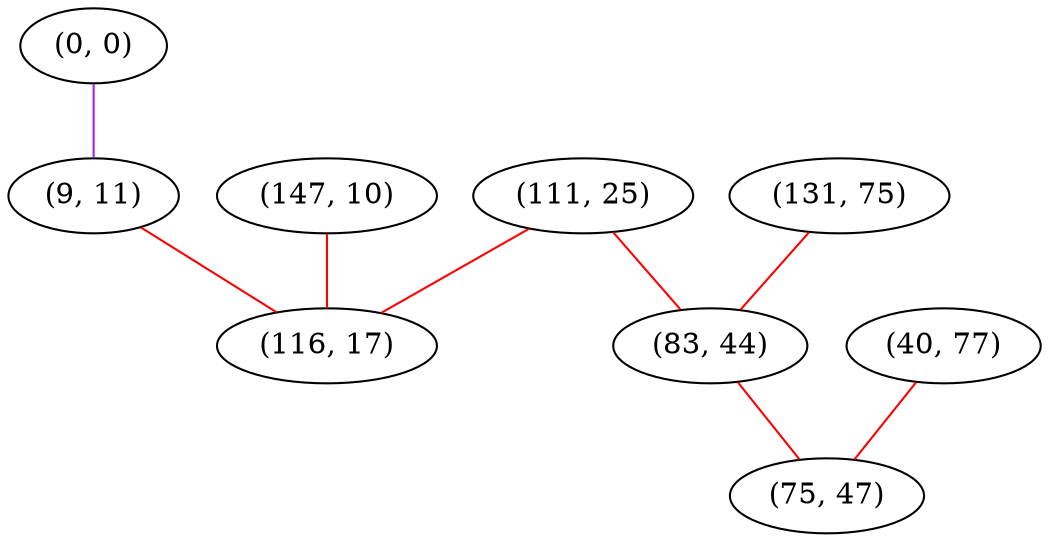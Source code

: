 graph "" {
"(0, 0)";
"(40, 77)";
"(111, 25)";
"(131, 75)";
"(9, 11)";
"(83, 44)";
"(75, 47)";
"(147, 10)";
"(116, 17)";
"(0, 0)" -- "(9, 11)"  [color=purple, key=0, weight=4];
"(40, 77)" -- "(75, 47)"  [color=red, key=0, weight=1];
"(111, 25)" -- "(83, 44)"  [color=red, key=0, weight=1];
"(111, 25)" -- "(116, 17)"  [color=red, key=0, weight=1];
"(131, 75)" -- "(83, 44)"  [color=red, key=0, weight=1];
"(9, 11)" -- "(116, 17)"  [color=red, key=0, weight=1];
"(83, 44)" -- "(75, 47)"  [color=red, key=0, weight=1];
"(147, 10)" -- "(116, 17)"  [color=red, key=0, weight=1];
}
